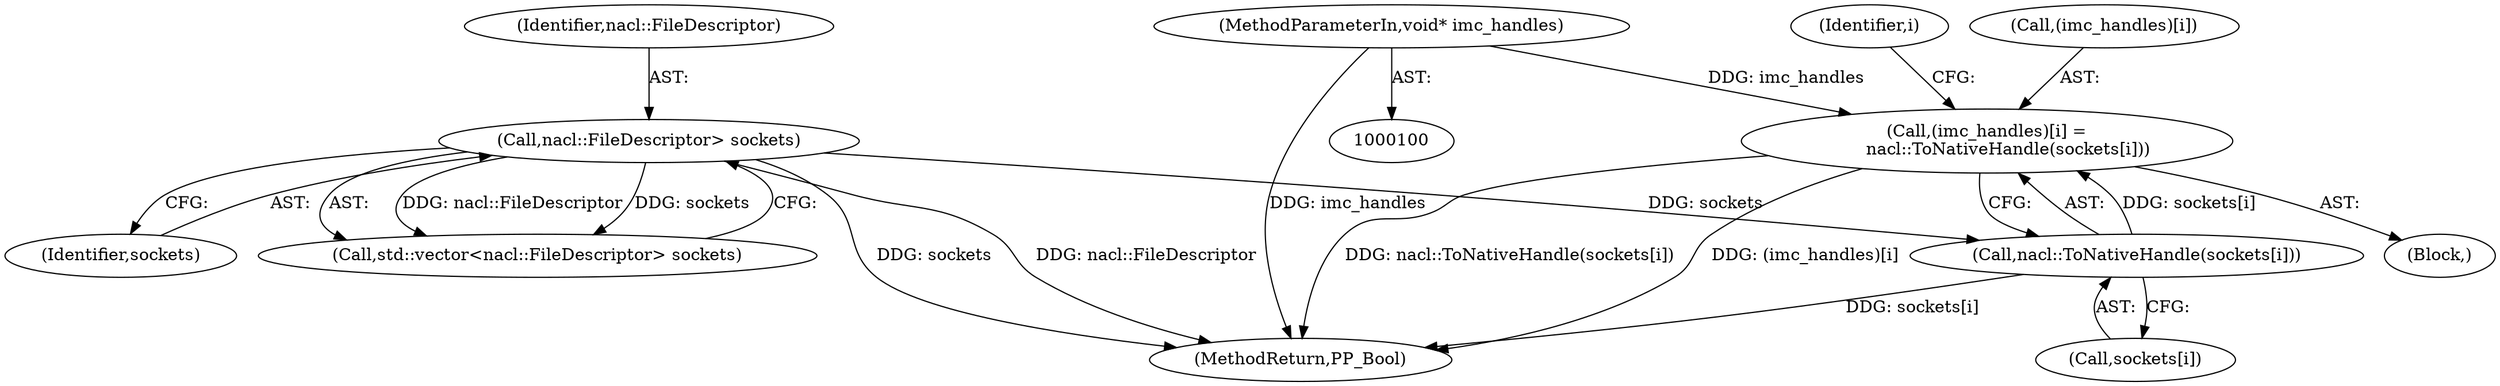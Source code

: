 digraph "0_Chrome_3b0d77670a0613f409110817455d2137576b485a_11@pointer" {
"1000146" [label="(Call,(imc_handles)[i] =\n        nacl::ToNativeHandle(sockets[i]))"];
"1000150" [label="(Call,nacl::ToNativeHandle(sockets[i]))"];
"1000108" [label="(Call,nacl::FileDescriptor> sockets)"];
"1000104" [label="(MethodParameterIn,void* imc_handles)"];
"1000144" [label="(Identifier,i)"];
"1000109" [label="(Identifier,nacl::FileDescriptor)"];
"1000145" [label="(Block,)"];
"1000156" [label="(MethodReturn,PP_Bool)"];
"1000146" [label="(Call,(imc_handles)[i] =\n        nacl::ToNativeHandle(sockets[i]))"];
"1000147" [label="(Call,(imc_handles)[i])"];
"1000106" [label="(Call,std::vector<nacl::FileDescriptor> sockets)"];
"1000110" [label="(Identifier,sockets)"];
"1000104" [label="(MethodParameterIn,void* imc_handles)"];
"1000150" [label="(Call,nacl::ToNativeHandle(sockets[i]))"];
"1000151" [label="(Call,sockets[i])"];
"1000108" [label="(Call,nacl::FileDescriptor> sockets)"];
"1000146" -> "1000145"  [label="AST: "];
"1000146" -> "1000150"  [label="CFG: "];
"1000147" -> "1000146"  [label="AST: "];
"1000150" -> "1000146"  [label="AST: "];
"1000144" -> "1000146"  [label="CFG: "];
"1000146" -> "1000156"  [label="DDG: nacl::ToNativeHandle(sockets[i])"];
"1000146" -> "1000156"  [label="DDG: (imc_handles)[i]"];
"1000150" -> "1000146"  [label="DDG: sockets[i]"];
"1000104" -> "1000146"  [label="DDG: imc_handles"];
"1000150" -> "1000151"  [label="CFG: "];
"1000151" -> "1000150"  [label="AST: "];
"1000150" -> "1000156"  [label="DDG: sockets[i]"];
"1000108" -> "1000150"  [label="DDG: sockets"];
"1000108" -> "1000106"  [label="AST: "];
"1000108" -> "1000110"  [label="CFG: "];
"1000109" -> "1000108"  [label="AST: "];
"1000110" -> "1000108"  [label="AST: "];
"1000106" -> "1000108"  [label="CFG: "];
"1000108" -> "1000156"  [label="DDG: sockets"];
"1000108" -> "1000156"  [label="DDG: nacl::FileDescriptor"];
"1000108" -> "1000106"  [label="DDG: nacl::FileDescriptor"];
"1000108" -> "1000106"  [label="DDG: sockets"];
"1000104" -> "1000100"  [label="AST: "];
"1000104" -> "1000156"  [label="DDG: imc_handles"];
}
